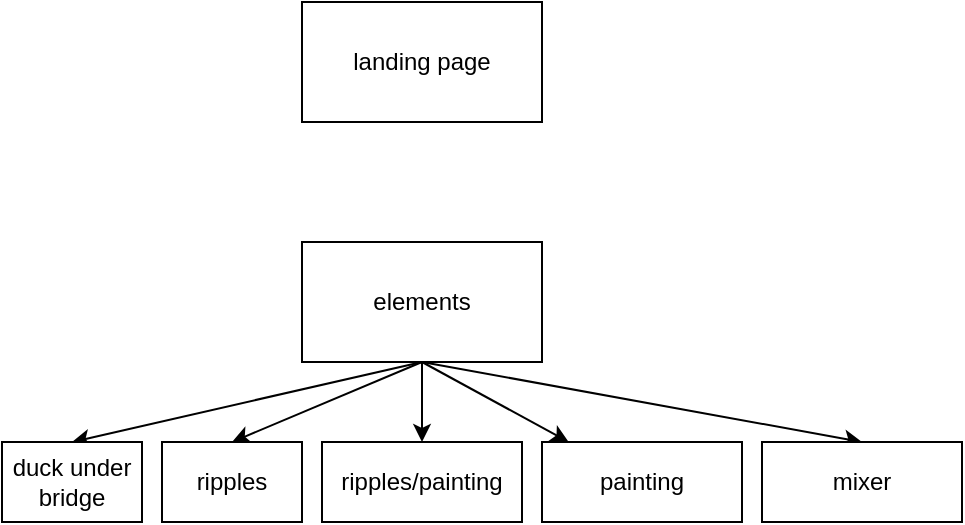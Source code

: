 <mxfile>
    <diagram id="Xm-36Okgy7qBEVexGyGg" name="Page-1">
        <mxGraphModel dx="930" dy="687" grid="1" gridSize="10" guides="1" tooltips="1" connect="1" arrows="1" fold="1" page="1" pageScale="1" pageWidth="827" pageHeight="1169" math="0" shadow="0">
            <root>
                <mxCell id="0"/>
                <mxCell id="1" parent="0"/>
                <mxCell id="2" value="landing page" style="rounded=0;whiteSpace=wrap;html=1;" vertex="1" parent="1">
                    <mxGeometry x="160" y="60" width="120" height="60" as="geometry"/>
                </mxCell>
                <mxCell id="14" style="edgeStyle=none;html=1;exitX=0.5;exitY=1;exitDx=0;exitDy=0;" edge="1" parent="1" source="3" target="6">
                    <mxGeometry relative="1" as="geometry"/>
                </mxCell>
                <mxCell id="15" style="edgeStyle=none;html=1;exitX=0.5;exitY=1;exitDx=0;exitDy=0;" edge="1" parent="1" source="3" target="7">
                    <mxGeometry relative="1" as="geometry"/>
                </mxCell>
                <mxCell id="18" style="edgeStyle=none;html=1;exitX=0.5;exitY=1;exitDx=0;exitDy=0;entryX=0.5;entryY=0;entryDx=0;entryDy=0;" edge="1" parent="1" source="3" target="8">
                    <mxGeometry relative="1" as="geometry"/>
                </mxCell>
                <mxCell id="19" style="edgeStyle=none;html=1;exitX=0.5;exitY=1;exitDx=0;exitDy=0;entryX=0.5;entryY=0;entryDx=0;entryDy=0;" edge="1" parent="1" source="3" target="4">
                    <mxGeometry relative="1" as="geometry"/>
                </mxCell>
                <mxCell id="20" style="edgeStyle=none;html=1;exitX=0.5;exitY=1;exitDx=0;exitDy=0;entryX=0.5;entryY=0;entryDx=0;entryDy=0;" edge="1" parent="1" source="3" target="5">
                    <mxGeometry relative="1" as="geometry"/>
                </mxCell>
                <mxCell id="3" value="elements" style="rounded=0;whiteSpace=wrap;html=1;" vertex="1" parent="1">
                    <mxGeometry x="160" y="180" width="120" height="60" as="geometry"/>
                </mxCell>
                <mxCell id="4" value="duck under bridge" style="rounded=0;whiteSpace=wrap;html=1;" vertex="1" parent="1">
                    <mxGeometry x="10" y="280" width="70" height="40" as="geometry"/>
                </mxCell>
                <mxCell id="5" value="ripples" style="rounded=0;whiteSpace=wrap;html=1;" vertex="1" parent="1">
                    <mxGeometry x="90" y="280" width="70" height="40" as="geometry"/>
                </mxCell>
                <mxCell id="6" value="ripples/painting" style="rounded=0;whiteSpace=wrap;html=1;" vertex="1" parent="1">
                    <mxGeometry x="170" y="280" width="100" height="40" as="geometry"/>
                </mxCell>
                <mxCell id="7" value="painting" style="rounded=0;whiteSpace=wrap;html=1;" vertex="1" parent="1">
                    <mxGeometry x="280" y="280" width="100" height="40" as="geometry"/>
                </mxCell>
                <mxCell id="8" value="mixer" style="rounded=0;whiteSpace=wrap;html=1;" vertex="1" parent="1">
                    <mxGeometry x="390" y="280" width="100" height="40" as="geometry"/>
                </mxCell>
            </root>
        </mxGraphModel>
    </diagram>
</mxfile>